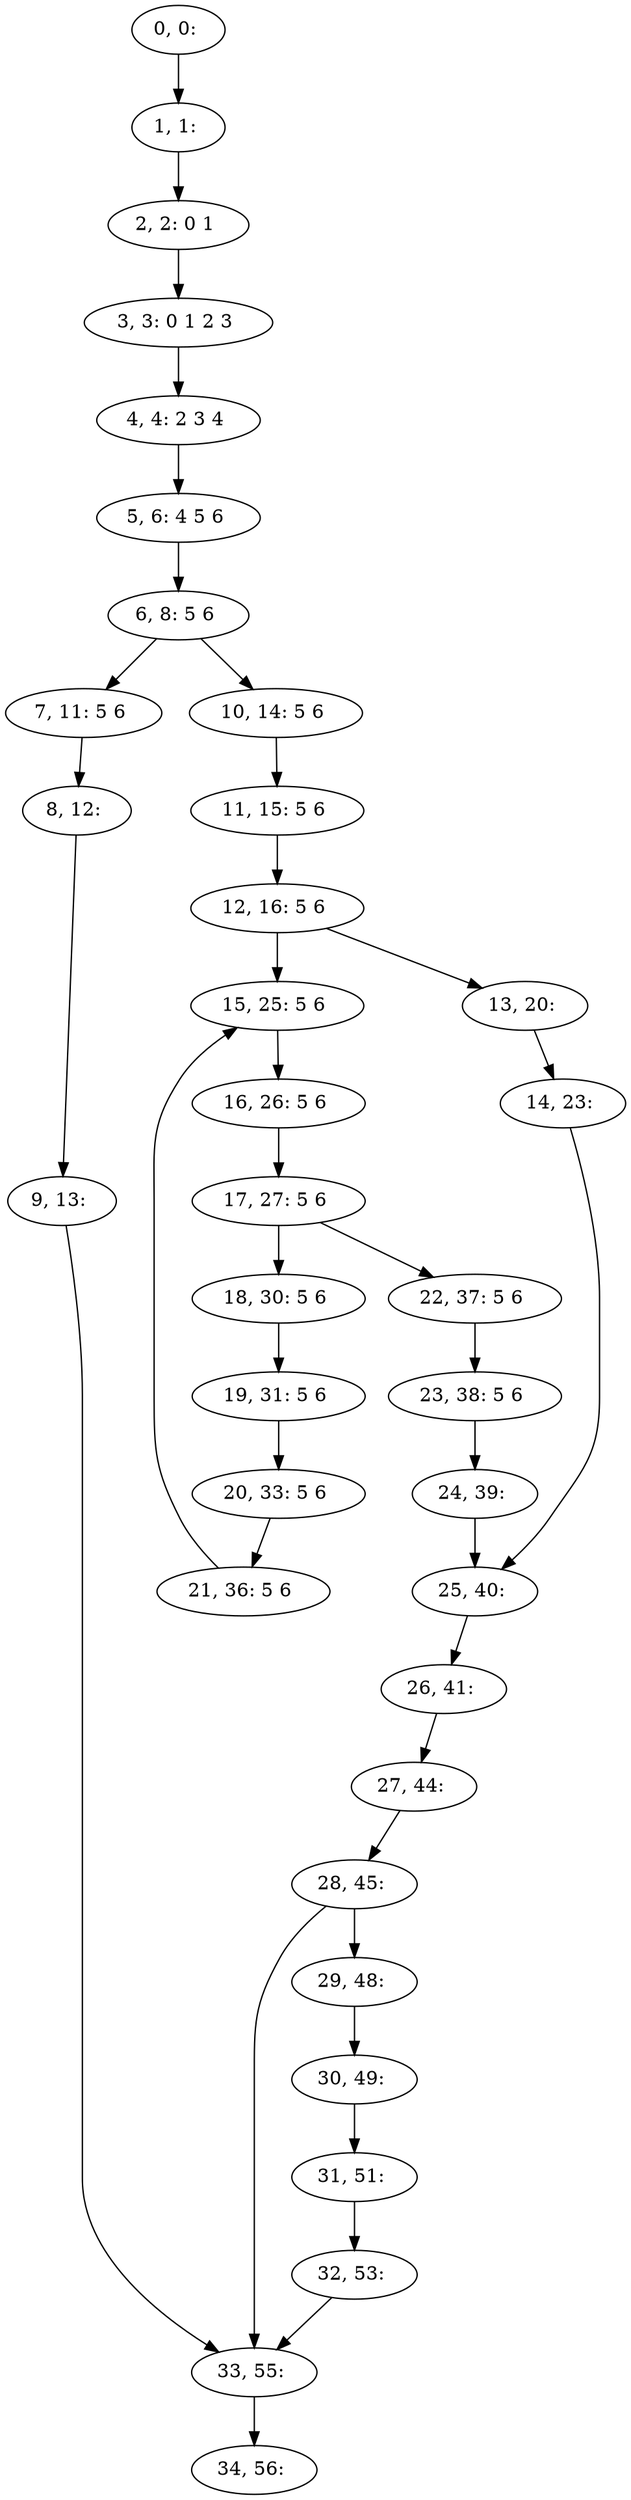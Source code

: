 digraph G {
0[label="0, 0: "];
1[label="1, 1: "];
2[label="2, 2: 0 1 "];
3[label="3, 3: 0 1 2 3 "];
4[label="4, 4: 2 3 4 "];
5[label="5, 6: 4 5 6 "];
6[label="6, 8: 5 6 "];
7[label="7, 11: 5 6 "];
8[label="8, 12: "];
9[label="9, 13: "];
10[label="10, 14: 5 6 "];
11[label="11, 15: 5 6 "];
12[label="12, 16: 5 6 "];
13[label="13, 20: "];
14[label="14, 23: "];
15[label="15, 25: 5 6 "];
16[label="16, 26: 5 6 "];
17[label="17, 27: 5 6 "];
18[label="18, 30: 5 6 "];
19[label="19, 31: 5 6 "];
20[label="20, 33: 5 6 "];
21[label="21, 36: 5 6 "];
22[label="22, 37: 5 6 "];
23[label="23, 38: 5 6 "];
24[label="24, 39: "];
25[label="25, 40: "];
26[label="26, 41: "];
27[label="27, 44: "];
28[label="28, 45: "];
29[label="29, 48: "];
30[label="30, 49: "];
31[label="31, 51: "];
32[label="32, 53: "];
33[label="33, 55: "];
34[label="34, 56: "];
0->1 ;
1->2 ;
2->3 ;
3->4 ;
4->5 ;
5->6 ;
6->7 ;
6->10 ;
7->8 ;
8->9 ;
9->33 ;
10->11 ;
11->12 ;
12->13 ;
12->15 ;
13->14 ;
14->25 ;
15->16 ;
16->17 ;
17->18 ;
17->22 ;
18->19 ;
19->20 ;
20->21 ;
21->15 ;
22->23 ;
23->24 ;
24->25 ;
25->26 ;
26->27 ;
27->28 ;
28->29 ;
28->33 ;
29->30 ;
30->31 ;
31->32 ;
32->33 ;
33->34 ;
}
